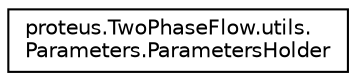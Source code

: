 digraph "Graphical Class Hierarchy"
{
 // LATEX_PDF_SIZE
  edge [fontname="Helvetica",fontsize="10",labelfontname="Helvetica",labelfontsize="10"];
  node [fontname="Helvetica",fontsize="10",shape=record];
  rankdir="LR";
  Node0 [label="proteus.TwoPhaseFlow.utils.\lParameters.ParametersHolder",height=0.2,width=0.4,color="black", fillcolor="white", style="filled",URL="$d1/d23/classproteus_1_1TwoPhaseFlow_1_1utils_1_1Parameters_1_1ParametersHolder.html",tooltip=" "];
}
